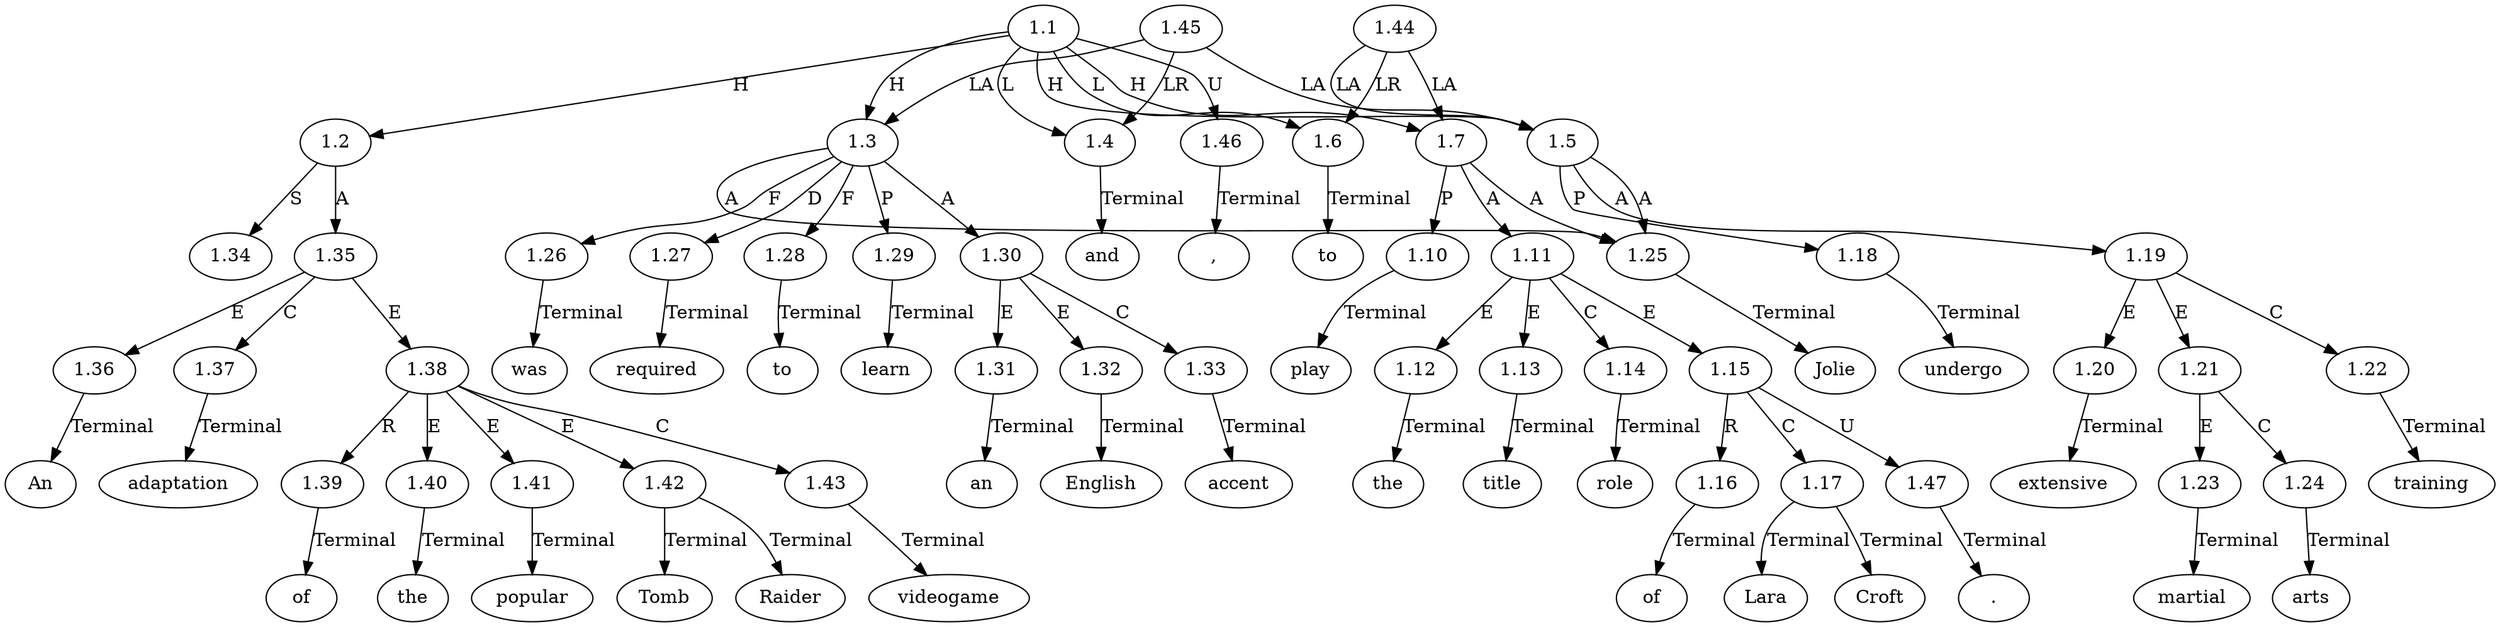 // Graph
digraph {
	0.1 [label=An ordering=out]
	0.10 [label=Jolie ordering=out]
	0.11 [label=was ordering=out]
	0.12 [label=required ordering=out]
	0.13 [label=to ordering=out]
	0.14 [label=learn ordering=out]
	0.15 [label=an ordering=out]
	0.16 [label=English ordering=out]
	0.17 [label=accent ordering=out]
	0.18 [label=and ordering=out]
	0.19 [label=undergo ordering=out]
	0.2 [label=adaptation ordering=out]
	0.20 [label=extensive ordering=out]
	0.21 [label=martial ordering=out]
	0.22 [label=arts ordering=out]
	0.23 [label=training ordering=out]
	0.24 [label=to ordering=out]
	0.25 [label=play ordering=out]
	0.26 [label=the ordering=out]
	0.27 [label=title ordering=out]
	0.28 [label=role ordering=out]
	0.29 [label=of ordering=out]
	0.3 [label=of ordering=out]
	0.30 [label=Lara ordering=out]
	0.31 [label=Croft ordering=out]
	0.32 [label="." ordering=out]
	0.4 [label=the ordering=out]
	0.5 [label=popular ordering=out]
	0.6 [label=Tomb ordering=out]
	0.7 [label=Raider ordering=out]
	0.8 [label=videogame ordering=out]
	0.9 [label="," ordering=out]
	1.1 [label=1.1 ordering=out]
	1.2 [label=1.2 ordering=out]
	1.3 [label=1.3 ordering=out]
	1.4 [label=1.4 ordering=out]
	1.5 [label=1.5 ordering=out]
	1.6 [label=1.6 ordering=out]
	1.7 [label=1.7 ordering=out]
	1.10 [label=1.10 ordering=out]
	1.11 [label=1.11 ordering=out]
	1.12 [label=1.12 ordering=out]
	1.13 [label=1.13 ordering=out]
	1.14 [label=1.14 ordering=out]
	1.15 [label=1.15 ordering=out]
	1.16 [label=1.16 ordering=out]
	1.17 [label=1.17 ordering=out]
	1.18 [label=1.18 ordering=out]
	1.19 [label=1.19 ordering=out]
	1.20 [label=1.20 ordering=out]
	1.21 [label=1.21 ordering=out]
	1.22 [label=1.22 ordering=out]
	1.23 [label=1.23 ordering=out]
	1.24 [label=1.24 ordering=out]
	1.25 [label=1.25 ordering=out]
	1.26 [label=1.26 ordering=out]
	1.27 [label=1.27 ordering=out]
	1.28 [label=1.28 ordering=out]
	1.29 [label=1.29 ordering=out]
	1.30 [label=1.30 ordering=out]
	1.31 [label=1.31 ordering=out]
	1.32 [label=1.32 ordering=out]
	1.33 [label=1.33 ordering=out]
	1.34 [label=1.34 ordering=out]
	1.35 [label=1.35 ordering=out]
	1.36 [label=1.36 ordering=out]
	1.37 [label=1.37 ordering=out]
	1.38 [label=1.38 ordering=out]
	1.39 [label=1.39 ordering=out]
	1.40 [label=1.40 ordering=out]
	1.41 [label=1.41 ordering=out]
	1.42 [label=1.42 ordering=out]
	1.43 [label=1.43 ordering=out]
	1.44 [label=1.44 ordering=out]
	1.45 [label=1.45 ordering=out]
	1.46 [label=1.46 ordering=out]
	1.47 [label=1.47 ordering=out]
	1.1 -> 1.2 [label=H ordering=out]
	1.1 -> 1.3 [label=H ordering=out]
	1.1 -> 1.4 [label=L ordering=out]
	1.1 -> 1.5 [label=H ordering=out]
	1.1 -> 1.6 [label=L ordering=out]
	1.1 -> 1.7 [label=H ordering=out]
	1.1 -> 1.46 [label=U ordering=out]
	1.2 -> 1.34 [label=S ordering=out]
	1.2 -> 1.35 [label=A ordering=out]
	1.3 -> 1.25 [label=A ordering=out]
	1.3 -> 1.26 [label=F ordering=out]
	1.3 -> 1.27 [label=D ordering=out]
	1.3 -> 1.28 [label=F ordering=out]
	1.3 -> 1.29 [label=P ordering=out]
	1.3 -> 1.30 [label=A ordering=out]
	1.4 -> 0.18 [label=Terminal ordering=out]
	1.5 -> 1.18 [label=P ordering=out]
	1.5 -> 1.19 [label=A ordering=out]
	1.5 -> 1.25 [label=A ordering=out]
	1.6 -> 0.24 [label=Terminal ordering=out]
	1.7 -> 1.10 [label=P ordering=out]
	1.7 -> 1.11 [label=A ordering=out]
	1.7 -> 1.25 [label=A ordering=out]
	1.10 -> 0.25 [label=Terminal ordering=out]
	1.11 -> 1.12 [label=E ordering=out]
	1.11 -> 1.13 [label=E ordering=out]
	1.11 -> 1.14 [label=C ordering=out]
	1.11 -> 1.15 [label=E ordering=out]
	1.12 -> 0.26 [label=Terminal ordering=out]
	1.13 -> 0.27 [label=Terminal ordering=out]
	1.14 -> 0.28 [label=Terminal ordering=out]
	1.15 -> 1.16 [label=R ordering=out]
	1.15 -> 1.17 [label=C ordering=out]
	1.15 -> 1.47 [label=U ordering=out]
	1.16 -> 0.29 [label=Terminal ordering=out]
	1.17 -> 0.30 [label=Terminal ordering=out]
	1.17 -> 0.31 [label=Terminal ordering=out]
	1.18 -> 0.19 [label=Terminal ordering=out]
	1.19 -> 1.20 [label=E ordering=out]
	1.19 -> 1.21 [label=E ordering=out]
	1.19 -> 1.22 [label=C ordering=out]
	1.20 -> 0.20 [label=Terminal ordering=out]
	1.21 -> 1.23 [label=E ordering=out]
	1.21 -> 1.24 [label=C ordering=out]
	1.22 -> 0.23 [label=Terminal ordering=out]
	1.23 -> 0.21 [label=Terminal ordering=out]
	1.24 -> 0.22 [label=Terminal ordering=out]
	1.25 -> 0.10 [label=Terminal ordering=out]
	1.26 -> 0.11 [label=Terminal ordering=out]
	1.27 -> 0.12 [label=Terminal ordering=out]
	1.28 -> 0.13 [label=Terminal ordering=out]
	1.29 -> 0.14 [label=Terminal ordering=out]
	1.30 -> 1.31 [label=E ordering=out]
	1.30 -> 1.32 [label=E ordering=out]
	1.30 -> 1.33 [label=C ordering=out]
	1.31 -> 0.15 [label=Terminal ordering=out]
	1.32 -> 0.16 [label=Terminal ordering=out]
	1.33 -> 0.17 [label=Terminal ordering=out]
	1.35 -> 1.36 [label=E ordering=out]
	1.35 -> 1.37 [label=C ordering=out]
	1.35 -> 1.38 [label=E ordering=out]
	1.36 -> 0.1 [label=Terminal ordering=out]
	1.37 -> 0.2 [label=Terminal ordering=out]
	1.38 -> 1.39 [label=R ordering=out]
	1.38 -> 1.40 [label=E ordering=out]
	1.38 -> 1.41 [label=E ordering=out]
	1.38 -> 1.42 [label=E ordering=out]
	1.38 -> 1.43 [label=C ordering=out]
	1.39 -> 0.3 [label=Terminal ordering=out]
	1.40 -> 0.4 [label=Terminal ordering=out]
	1.41 -> 0.5 [label=Terminal ordering=out]
	1.42 -> 0.6 [label=Terminal ordering=out]
	1.42 -> 0.7 [label=Terminal ordering=out]
	1.43 -> 0.8 [label=Terminal ordering=out]
	1.44 -> 1.5 [label=LA ordering=out]
	1.44 -> 1.6 [label=LR ordering=out]
	1.44 -> 1.7 [label=LA ordering=out]
	1.45 -> 1.3 [label=LA ordering=out]
	1.45 -> 1.4 [label=LR ordering=out]
	1.45 -> 1.5 [label=LA ordering=out]
	1.46 -> 0.9 [label=Terminal ordering=out]
	1.47 -> 0.32 [label=Terminal ordering=out]
}
